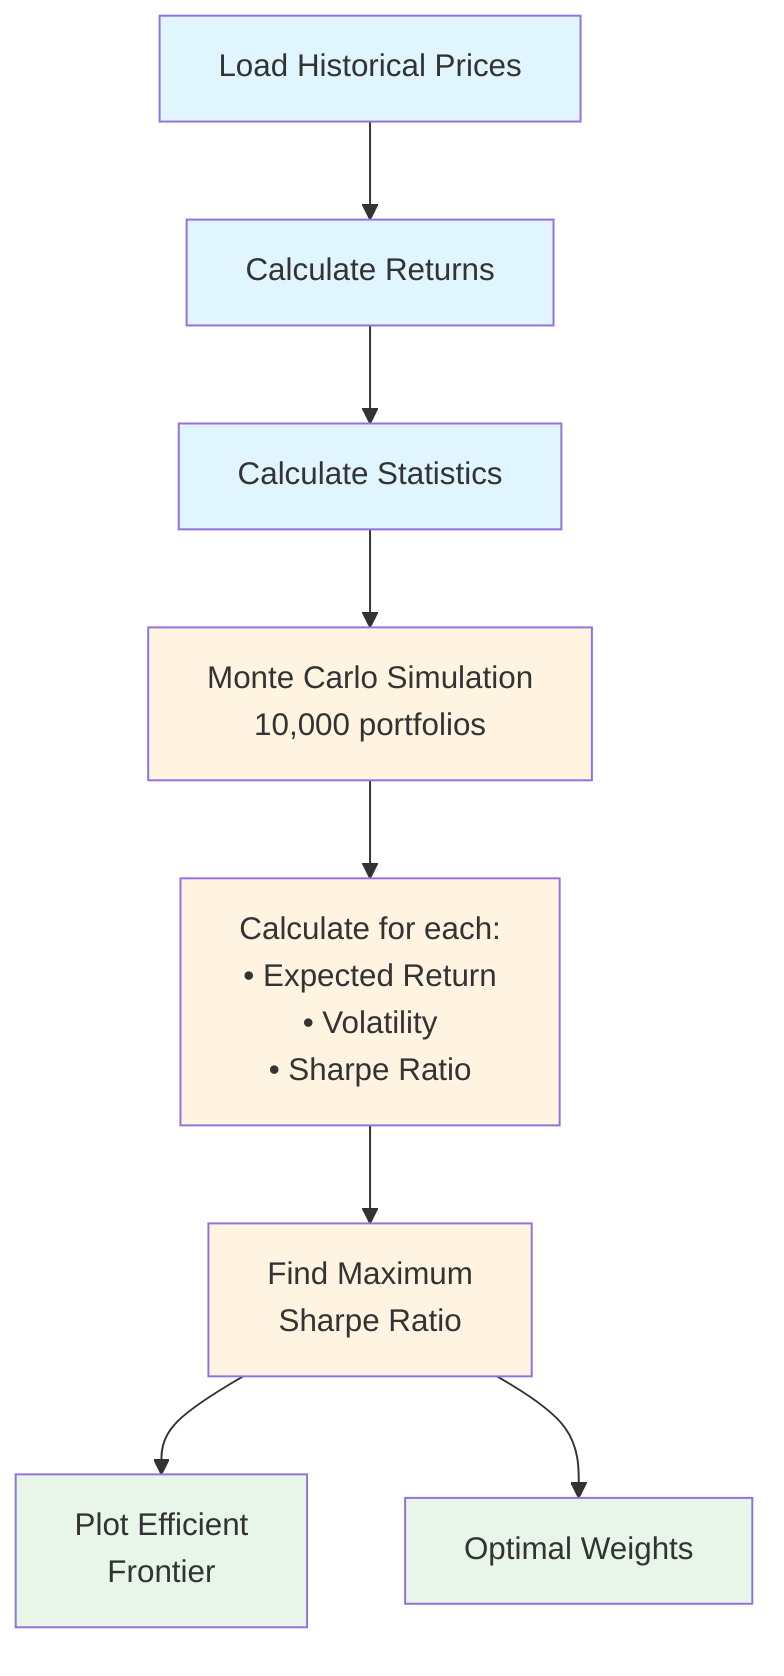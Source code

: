 graph TB
    Start[Load Historical Prices]
    Returns[Calculate Returns]
    Stats[Calculate Statistics]
    MonteCarlo[Monte Carlo Simulation<br/>10,000 portfolios]
    Calc[Calculate for each:<br/>• Expected Return<br/>• Volatility<br/>• Sharpe Ratio]
    Find[Find Maximum<br/>Sharpe Ratio]
    Plot[Plot Efficient<br/>Frontier]
    Output[Optimal Weights]
    
    Start --> Returns
    Returns --> Stats
    Stats --> MonteCarlo
    MonteCarlo --> Calc
    Calc --> Find
    Find --> Plot
    Find --> Output
    
    style Start fill:#e1f5ff
    style Returns fill:#e1f5ff
    style Stats fill:#e1f5ff
    style MonteCarlo fill:#fff4e1
    style Calc fill:#fff4e1
    style Find fill:#fff4e1
    style Plot fill:#e8f5e9
    style Output fill:#e8f5e9